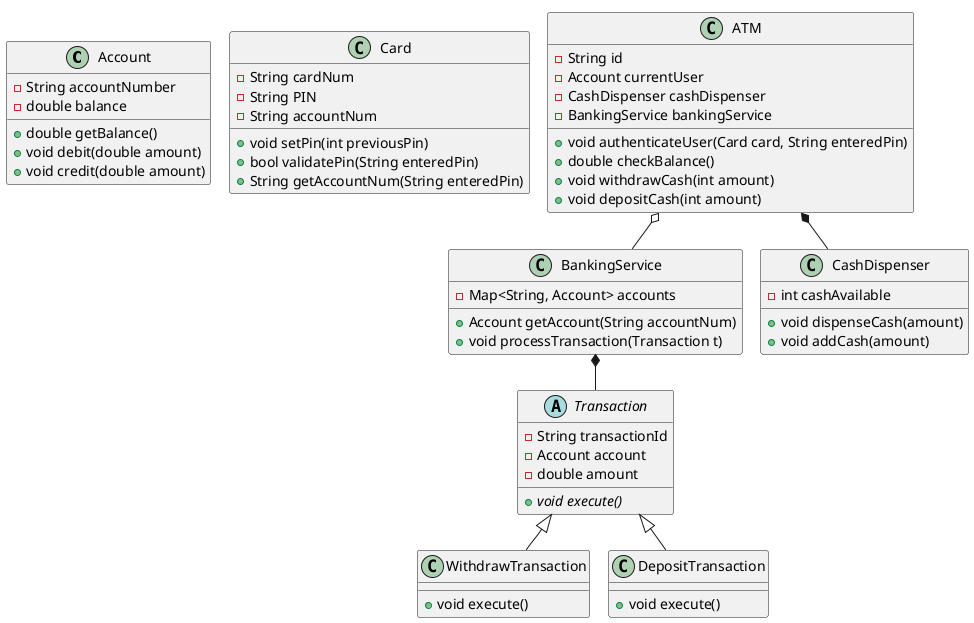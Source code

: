 @startuml
'https://plantuml.com/class-diagram
!pragma layout smetana

class Account{
    - String accountNumber
    - double balance
    + double getBalance()
    + void debit(double amount)
    + void credit(double amount)
}

class Card{
    - String cardNum
    - String PIN
    - String accountNum
    + void setPin(int previousPin)
    + bool validatePin(String enteredPin)
    + String getAccountNum(String enteredPin)
}

'User *-- Card

abstract class Transaction {
    - String transactionId
    - Account account
    - double amount
    + {abstract} void execute()
}

class WithdrawTransaction extends Transaction {
    + void execute()
}
class DepositTransaction extends Transaction {
    + void execute()
}

class BankingService {
    - Map<String, Account> accounts
    + Account getAccount(String accountNum)
    + void processTransaction(Transaction t)
}

class CashDispenser{
    - int cashAvailable
    + void dispenseCash(amount)
    + void addCash(amount)
}



class ATM{
    - String id
    - Account currentUser
    - CashDispenser cashDispenser
    - BankingService bankingService
    + void authenticateUser(Card card, String enteredPin)
    + double checkBalance()
    + void withdrawCash(int amount)
    + void depositCash(int amount)
}

BankingService *-- Transaction
ATM o-- BankingService
ATM *-- CashDispenser

@enduml